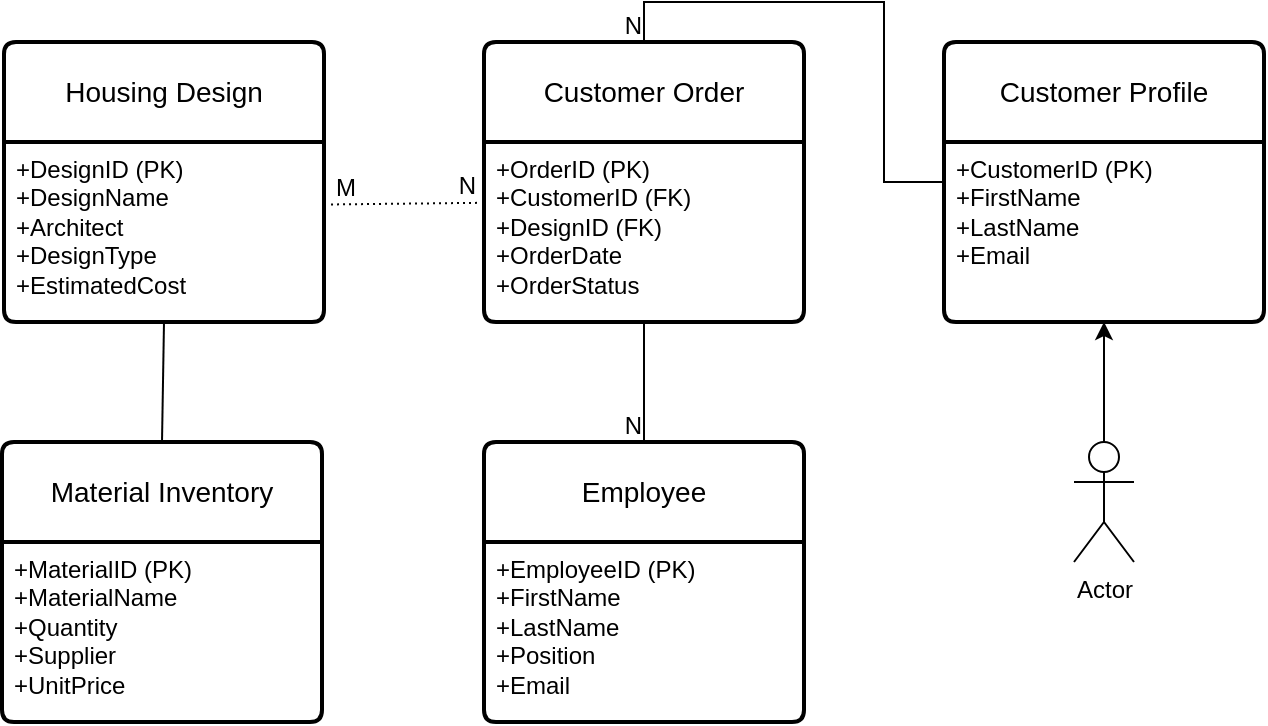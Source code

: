 <mxfile version="22.1.0" type="device">
  <diagram id="R2lEEEUBdFMjLlhIrx00" name="Page-1">
    <mxGraphModel dx="1050" dy="530" grid="1" gridSize="10" guides="1" tooltips="1" connect="1" arrows="1" fold="1" page="1" pageScale="1" pageWidth="850" pageHeight="1100" math="0" shadow="0" extFonts="Permanent Marker^https://fonts.googleapis.com/css?family=Permanent+Marker">
      <root>
        <mxCell id="0" />
        <mxCell id="1" parent="0" />
        <mxCell id="NA1nhkugpeoWxUsjXfRd-34" value="Housing Design  " style="swimlane;childLayout=stackLayout;horizontal=1;startSize=50;horizontalStack=0;rounded=1;fontSize=14;fontStyle=0;strokeWidth=2;resizeParent=0;resizeLast=1;shadow=0;dashed=0;align=center;arcSize=4;whiteSpace=wrap;html=1;" vertex="1" parent="1">
          <mxGeometry x="80" y="40" width="160" height="140" as="geometry" />
        </mxCell>
        <mxCell id="NA1nhkugpeoWxUsjXfRd-35" value="+DesignID (PK)&lt;br&gt;+DesignName&lt;br&gt;+Architect&lt;br&gt;+DesignType&lt;br&gt;+EstimatedCost" style="align=left;strokeColor=none;fillColor=none;spacingLeft=4;fontSize=12;verticalAlign=top;resizable=0;rotatable=0;part=1;html=1;" vertex="1" parent="NA1nhkugpeoWxUsjXfRd-34">
          <mxGeometry y="50" width="160" height="90" as="geometry" />
        </mxCell>
        <mxCell id="NA1nhkugpeoWxUsjXfRd-37" value="Customer Order" style="swimlane;childLayout=stackLayout;horizontal=1;startSize=50;horizontalStack=0;rounded=1;fontSize=14;fontStyle=0;strokeWidth=2;resizeParent=0;resizeLast=1;shadow=0;dashed=0;align=center;arcSize=4;whiteSpace=wrap;html=1;" vertex="1" parent="1">
          <mxGeometry x="320" y="40" width="160" height="140" as="geometry" />
        </mxCell>
        <mxCell id="NA1nhkugpeoWxUsjXfRd-38" value="+OrderID (PK)&lt;br&gt;+CustomerID (FK)&lt;br&gt;+DesignID (FK)&lt;br&gt;+OrderDate&lt;br&gt;+OrderStatus" style="align=left;strokeColor=none;fillColor=none;spacingLeft=4;fontSize=12;verticalAlign=top;resizable=0;rotatable=0;part=1;html=1;" vertex="1" parent="NA1nhkugpeoWxUsjXfRd-37">
          <mxGeometry y="50" width="160" height="90" as="geometry" />
        </mxCell>
        <mxCell id="NA1nhkugpeoWxUsjXfRd-44" value="Material Inventory" style="swimlane;childLayout=stackLayout;horizontal=1;startSize=50;horizontalStack=0;rounded=1;fontSize=14;fontStyle=0;strokeWidth=2;resizeParent=0;resizeLast=1;shadow=0;dashed=0;align=center;arcSize=4;whiteSpace=wrap;html=1;" vertex="1" parent="1">
          <mxGeometry x="79" y="240" width="160" height="140" as="geometry" />
        </mxCell>
        <mxCell id="NA1nhkugpeoWxUsjXfRd-45" value="+MaterialID (PK)&lt;br&gt;+MaterialName&lt;br&gt;+Quantity&lt;br&gt;+Supplier&lt;br&gt;+UnitPrice" style="align=left;strokeColor=none;fillColor=none;spacingLeft=4;fontSize=12;verticalAlign=top;resizable=0;rotatable=0;part=1;html=1;" vertex="1" parent="NA1nhkugpeoWxUsjXfRd-44">
          <mxGeometry y="50" width="160" height="90" as="geometry" />
        </mxCell>
        <mxCell id="NA1nhkugpeoWxUsjXfRd-46" value="Employee" style="swimlane;childLayout=stackLayout;horizontal=1;startSize=50;horizontalStack=0;rounded=1;fontSize=14;fontStyle=0;strokeWidth=2;resizeParent=0;resizeLast=1;shadow=0;dashed=0;align=center;arcSize=4;whiteSpace=wrap;html=1;" vertex="1" parent="1">
          <mxGeometry x="320" y="240" width="160" height="140" as="geometry" />
        </mxCell>
        <mxCell id="NA1nhkugpeoWxUsjXfRd-47" value="+EmployeeID (PK)&lt;br&gt;+FirstName&lt;br&gt;+LastName&lt;br&gt;+Position&lt;br&gt;+Email" style="align=left;strokeColor=none;fillColor=none;spacingLeft=4;fontSize=12;verticalAlign=top;resizable=0;rotatable=0;part=1;html=1;" vertex="1" parent="NA1nhkugpeoWxUsjXfRd-46">
          <mxGeometry y="50" width="160" height="90" as="geometry" />
        </mxCell>
        <mxCell id="NA1nhkugpeoWxUsjXfRd-48" value="Customer Profile" style="swimlane;childLayout=stackLayout;horizontal=1;startSize=50;horizontalStack=0;rounded=1;fontSize=14;fontStyle=0;strokeWidth=2;resizeParent=0;resizeLast=1;shadow=0;dashed=0;align=center;arcSize=4;whiteSpace=wrap;html=1;" vertex="1" parent="1">
          <mxGeometry x="550" y="40" width="160" height="140" as="geometry">
            <mxRectangle x="600" y="120" width="140" height="50" as="alternateBounds" />
          </mxGeometry>
        </mxCell>
        <mxCell id="NA1nhkugpeoWxUsjXfRd-49" value="+CustomerID (PK)&lt;br&gt;+FirstName&lt;br&gt;+LastName&lt;br&gt;+Email" style="align=left;strokeColor=none;fillColor=none;spacingLeft=4;fontSize=12;verticalAlign=top;resizable=0;rotatable=0;part=1;html=1;" vertex="1" parent="NA1nhkugpeoWxUsjXfRd-48">
          <mxGeometry y="50" width="160" height="90" as="geometry" />
        </mxCell>
        <mxCell id="NA1nhkugpeoWxUsjXfRd-50" value="" style="endArrow=none;html=1;rounded=0;dashed=1;dashPattern=1 2;exitX=1.022;exitY=0.347;exitDx=0;exitDy=0;exitPerimeter=0;entryX=-0.018;entryY=0.338;entryDx=0;entryDy=0;entryPerimeter=0;" edge="1" parent="1" source="NA1nhkugpeoWxUsjXfRd-35" target="NA1nhkugpeoWxUsjXfRd-38">
          <mxGeometry relative="1" as="geometry">
            <mxPoint x="490" y="190" as="sourcePoint" />
            <mxPoint x="650" y="190" as="targetPoint" />
          </mxGeometry>
        </mxCell>
        <mxCell id="NA1nhkugpeoWxUsjXfRd-51" value="M" style="resizable=0;html=1;whiteSpace=wrap;align=left;verticalAlign=bottom;" connectable="0" vertex="1" parent="NA1nhkugpeoWxUsjXfRd-50">
          <mxGeometry x="-1" relative="1" as="geometry" />
        </mxCell>
        <mxCell id="NA1nhkugpeoWxUsjXfRd-52" value="N" style="resizable=0;html=1;whiteSpace=wrap;align=right;verticalAlign=bottom;" connectable="0" vertex="1" parent="NA1nhkugpeoWxUsjXfRd-50">
          <mxGeometry x="1" relative="1" as="geometry" />
        </mxCell>
        <mxCell id="NA1nhkugpeoWxUsjXfRd-53" value="" style="endArrow=none;html=1;rounded=0;entryX=0.5;entryY=0;entryDx=0;entryDy=0;exitX=0.5;exitY=1;exitDx=0;exitDy=0;" edge="1" parent="1" source="NA1nhkugpeoWxUsjXfRd-35" target="NA1nhkugpeoWxUsjXfRd-44">
          <mxGeometry relative="1" as="geometry">
            <mxPoint x="490" y="190" as="sourcePoint" />
            <mxPoint x="650" y="190" as="targetPoint" />
          </mxGeometry>
        </mxCell>
        <mxCell id="NA1nhkugpeoWxUsjXfRd-54" value="" style="endArrow=none;html=1;rounded=0;entryX=0.5;entryY=0;entryDx=0;entryDy=0;" edge="1" parent="1" target="NA1nhkugpeoWxUsjXfRd-46">
          <mxGeometry relative="1" as="geometry">
            <mxPoint x="400" y="180" as="sourcePoint" />
            <mxPoint x="330" y="210" as="targetPoint" />
            <Array as="points">
              <mxPoint x="400" y="200" />
            </Array>
          </mxGeometry>
        </mxCell>
        <mxCell id="NA1nhkugpeoWxUsjXfRd-55" value="N" style="resizable=0;html=1;whiteSpace=wrap;align=right;verticalAlign=bottom;" connectable="0" vertex="1" parent="NA1nhkugpeoWxUsjXfRd-54">
          <mxGeometry x="1" relative="1" as="geometry" />
        </mxCell>
        <mxCell id="NA1nhkugpeoWxUsjXfRd-60" value="" style="endArrow=none;html=1;rounded=0;exitX=0;exitY=0.5;exitDx=0;exitDy=0;entryX=0.5;entryY=0;entryDx=0;entryDy=0;" edge="1" parent="1" source="NA1nhkugpeoWxUsjXfRd-48" target="NA1nhkugpeoWxUsjXfRd-37">
          <mxGeometry relative="1" as="geometry">
            <mxPoint x="490" y="190" as="sourcePoint" />
            <mxPoint x="420" y="20" as="targetPoint" />
            <Array as="points">
              <mxPoint x="520" y="110" />
              <mxPoint x="520" y="20" />
              <mxPoint x="400" y="20" />
            </Array>
          </mxGeometry>
        </mxCell>
        <mxCell id="NA1nhkugpeoWxUsjXfRd-61" value="N" style="resizable=0;html=1;whiteSpace=wrap;align=right;verticalAlign=bottom;" connectable="0" vertex="1" parent="NA1nhkugpeoWxUsjXfRd-60">
          <mxGeometry x="1" relative="1" as="geometry" />
        </mxCell>
        <mxCell id="NA1nhkugpeoWxUsjXfRd-64" value="" style="edgeStyle=orthogonalEdgeStyle;rounded=0;orthogonalLoop=1;jettySize=auto;html=1;" edge="1" parent="1" source="NA1nhkugpeoWxUsjXfRd-63" target="NA1nhkugpeoWxUsjXfRd-49">
          <mxGeometry relative="1" as="geometry" />
        </mxCell>
        <mxCell id="NA1nhkugpeoWxUsjXfRd-63" value="Actor" style="shape=umlActor;verticalLabelPosition=bottom;verticalAlign=top;html=1;outlineConnect=0;" vertex="1" parent="1">
          <mxGeometry x="615" y="240" width="30" height="60" as="geometry" />
        </mxCell>
      </root>
    </mxGraphModel>
  </diagram>
</mxfile>
